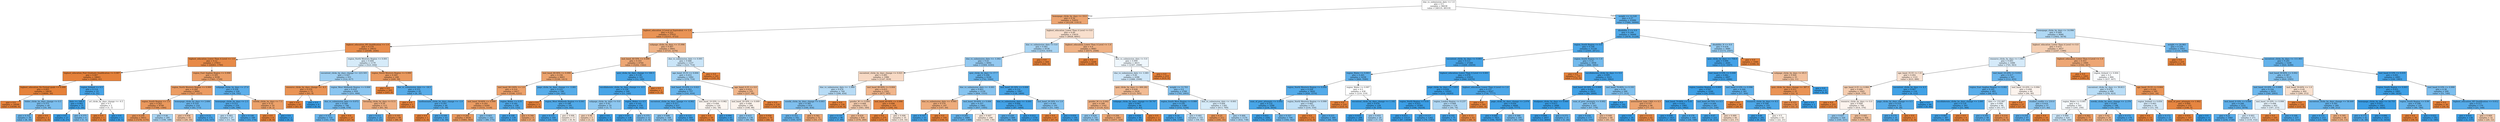 digraph Tree {
node [shape=box, style="filled", color="black"] ;
0 [label="due_vs_submission_date <= 1.0\ngini = 0.5\nsamples = 96638\nvalue = [48319, 48319]", fillcolor="#e5813900"] ;
1 [label="homepage_clicks_by_days <= 19.0\ngini = 0.34\nsamples = 52652\nvalue = [41239, 11413]", fillcolor="#e58139b8"] ;
0 -> 1 [labeldistance=2.5, labelangle=45, headlabel="True"] ;
2 [label="highest_education_A Level or Equivalent <= 1.0\ngini = 0.222\nsamples = 37033\nvalue = [32311, 4722]", fillcolor="#e58139da"] ;
1 -> 2 ;
3 [label="highest_education_HE Qualification <= 1.0\ngini = 0.154\nsamples = 29032\nvalue = [26586, 2446]", fillcolor="#e58139e8"] ;
2 -> 3 ;
4 [label="highest_education_Lower Than A Level <= 1.0\ngini = 0.12\nsamples = 27853\nvalue = [26063, 1790]", fillcolor="#e58139ed"] ;
3 -> 4 ;
5 [label="highest_education_Post Graduate Qualification <= 0.997\ngini = 0.007\nsamples = 18663\nvalue = [18602, 61]", fillcolor="#e58139fe"] ;
4 -> 5 ;
6 [label="highest_education_No Formal quals <= 0.999\ngini = 0.003\nsamples = 18630\nvalue = [18600, 30]", fillcolor="#e58139ff"] ;
5 -> 6 ;
7 [label="gini = 0.0\nsamples = 18590\nvalue = [18590, 0]", fillcolor="#e58139ff"] ;
6 -> 7 ;
8 [label="folder_clicks_by_days_change <= 0.5\ngini = 0.375\nsamples = 40\nvalue = [10, 30]", fillcolor="#399de5aa"] ;
6 -> 8 ;
9 [label="gini = 0.332\nsamples = 38\nvalue = [8, 30]", fillcolor="#399de5bb"] ;
8 -> 9 ;
10 [label="gini = 0.0\nsamples = 2\nvalue = [2, 0]", fillcolor="#e58139ff"] ;
8 -> 10 ;
11 [label="region_Ireland <= 0.5\ngini = 0.114\nsamples = 33\nvalue = [2, 31]", fillcolor="#399de5ef"] ;
5 -> 11 ;
12 [label="date <= 168.5\ngini = 0.062\nsamples = 31\nvalue = [1, 30]", fillcolor="#399de5f6"] ;
11 -> 12 ;
13 [label="gini = 0.0\nsamples = 27\nvalue = [0, 27]", fillcolor="#399de5ff"] ;
12 -> 13 ;
14 [label="gini = 0.375\nsamples = 4\nvalue = [1, 3]", fillcolor="#399de5aa"] ;
12 -> 14 ;
15 [label="url_clicks_by_days_change <= -0.5\ngini = 0.5\nsamples = 2\nvalue = [1, 1]", fillcolor="#e5813900"] ;
11 -> 15 ;
16 [label="gini = 0.0\nsamples = 1\nvalue = [1, 0]", fillcolor="#e58139ff"] ;
15 -> 16 ;
17 [label="gini = 0.0\nsamples = 1\nvalue = [0, 1]", fillcolor="#399de5ff"] ;
15 -> 17 ;
18 [label="region_East Anglian Region <= 0.998\ngini = 0.305\nsamples = 9190\nvalue = [7461, 1729]", fillcolor="#e58139c4"] ;
4 -> 18 ;
19 [label="region_North Western Region <= 0.999\ngini = 0.284\nsamples = 8964\nvalue = [7427, 1537]", fillcolor="#e58139ca"] ;
18 -> 19 ;
20 [label="region_South Region <= 1.0\ngini = 0.263\nsamples = 8748\nvalue = [7384, 1364]", fillcolor="#e58139d0"] ;
19 -> 20 ;
21 [label="gini = 0.239\nsamples = 8453\nvalue = [7278, 1175]", fillcolor="#e58139d6"] ;
20 -> 21 ;
22 [label="gini = 0.46\nsamples = 295\nvalue = [106, 189]", fillcolor="#399de570"] ;
20 -> 22 ;
23 [label="homepage_clicks_by_days <= 2.606\ngini = 0.319\nsamples = 216\nvalue = [43, 173]", fillcolor="#399de5c0"] ;
19 -> 23 ;
24 [label="gini = 0.458\nsamples = 45\nvalue = [29, 16]", fillcolor="#e5813972"] ;
23 -> 24 ;
25 [label="gini = 0.15\nsamples = 171\nvalue = [14, 157]", fillcolor="#399de5e8"] ;
23 -> 25 ;
26 [label="subpage_clicks_by_days <= 27.0\ngini = 0.256\nsamples = 226\nvalue = [34, 192]", fillcolor="#399de5d2"] ;
18 -> 26 ;
27 [label="homepage_clicks_by_days <= 2.5\ngini = 0.212\nsamples = 216\nvalue = [26, 190]", fillcolor="#399de5dc"] ;
26 -> 27 ;
28 [label="gini = 0.483\nsamples = 27\nvalue = [11, 16]", fillcolor="#399de550"] ;
27 -> 28 ;
29 [label="gini = 0.146\nsamples = 189\nvalue = [15, 174]", fillcolor="#399de5e9"] ;
27 -> 29 ;
30 [label="ouwiki_clicks_by_days <= 7.5\ngini = 0.32\nsamples = 10\nvalue = [8, 2]", fillcolor="#e58139bf"] ;
26 -> 30 ;
31 [label="gini = 0.0\nsamples = 8\nvalue = [8, 0]", fillcolor="#e58139ff"] ;
30 -> 31 ;
32 [label="gini = 0.0\nsamples = 2\nvalue = [0, 2]", fillcolor="#399de5ff"] ;
30 -> 32 ;
33 [label="region_North Western Region <= 0.001\ngini = 0.494\nsamples = 1179\nvalue = [523, 656]", fillcolor="#399de534"] ;
3 -> 33 ;
34 [label="oucontent_clicks_by_days_change <= -223.505\ngini = 0.447\nsamples = 931\nvalue = [314, 617]", fillcolor="#399de57d"] ;
33 -> 34 ;
35 [label="resource_clicks_by_days_change <= -4.5\ngini = 0.219\nsamples = 72\nvalue = [63, 9]", fillcolor="#e58139db"] ;
34 -> 35 ;
36 [label="gini = 0.0\nsamples = 63\nvalue = [63, 0]", fillcolor="#e58139ff"] ;
35 -> 36 ;
37 [label="gini = 0.0\nsamples = 9\nvalue = [0, 9]", fillcolor="#399de5ff"] ;
35 -> 37 ;
38 [label="region_West Midlands Region <= 0.008\ngini = 0.414\nsamples = 859\nvalue = [251, 608]", fillcolor="#399de596"] ;
34 -> 38 ;
39 [label="due_vs_submission_date <= 0.072\ngini = 0.349\nsamples = 746\nvalue = [168, 578]", fillcolor="#399de5b5"] ;
38 -> 39 ;
40 [label="gini = 0.315\nsamples = 719\nvalue = [141, 578]", fillcolor="#399de5c1"] ;
39 -> 40 ;
41 [label="gini = 0.0\nsamples = 27\nvalue = [27, 0]", fillcolor="#e58139ff"] ;
39 -> 41 ;
42 [label="forumng_clicks_by_days <= 0.11\ngini = 0.39\nsamples = 113\nvalue = [83, 30]", fillcolor="#e58139a3"] ;
38 -> 42 ;
43 [label="gini = 0.211\nsamples = 25\nvalue = [3, 22]", fillcolor="#399de5dc"] ;
42 -> 43 ;
44 [label="gini = 0.165\nsamples = 88\nvalue = [80, 8]", fillcolor="#e58139e6"] ;
42 -> 44 ;
45 [label="region_North Western Region <= 0.999\ngini = 0.265\nsamples = 248\nvalue = [209, 39]", fillcolor="#e58139cf"] ;
33 -> 45 ;
46 [label="gini = 0.0\nsamples = 203\nvalue = [203, 0]", fillcolor="#e58139ff"] ;
45 -> 46 ;
47 [label="due_vs_submission_date <= -18.5\ngini = 0.231\nsamples = 45\nvalue = [6, 39]", fillcolor="#399de5d8"] ;
45 -> 47 ;
48 [label="gini = 0.0\nsamples = 1\nvalue = [1, 0]", fillcolor="#e58139ff"] ;
47 -> 48 ;
49 [label="ouelluminate_clicks_by_days_change <= -1.0\ngini = 0.201\nsamples = 44\nvalue = [5, 39]", fillcolor="#399de5de"] ;
47 -> 49 ;
50 [label="gini = 0.0\nsamples = 1\nvalue = [1, 0]", fillcolor="#e58139ff"] ;
49 -> 50 ;
51 [label="gini = 0.169\nsamples = 43\nvalue = [4, 39]", fillcolor="#399de5e5"] ;
49 -> 51 ;
52 [label="subpage_clicks_by_days <= 15.996\ngini = 0.407\nsamples = 8001\nvalue = [5725, 2276]", fillcolor="#e581399a"] ;
2 -> 52 ;
53 [label="imd_band_40-50% <= 0.999\ngini = 0.355\nsamples = 6764\nvalue = [5202, 1562]", fillcolor="#e58139b2"] ;
52 -> 53 ;
54 [label="imd_band_80-90% <= 0.999\ngini = 0.336\nsamples = 6603\nvalue = [5190, 1413]", fillcolor="#e58139ba"] ;
53 -> 54 ;
55 [label="imd_band_90-100% <= 1.0\ngini = 0.314\nsamples = 6417\nvalue = [5166, 1251]", fillcolor="#e58139c1"] ;
54 -> 55 ;
56 [label="imd_band_50-60% <= 0.999\ngini = 0.293\nsamples = 6269\nvalue = [5151, 1118]", fillcolor="#e58139c8"] ;
55 -> 56 ;
57 [label="gini = 0.264\nsamples = 6026\nvalue = [5083, 943]", fillcolor="#e58139d0"] ;
56 -> 57 ;
58 [label="gini = 0.403\nsamples = 243\nvalue = [68, 175]", fillcolor="#399de59c"] ;
56 -> 58 ;
59 [label="region_Wales <= 0.01\ngini = 0.182\nsamples = 148\nvalue = [15, 133]", fillcolor="#399de5e2"] ;
55 -> 59 ;
60 [label="gini = 0.108\nsamples = 139\nvalue = [8, 131]", fillcolor="#399de5ef"] ;
59 -> 60 ;
61 [label="gini = 0.346\nsamples = 9\nvalue = [7, 2]", fillcolor="#e58139b6"] ;
59 -> 61 ;
62 [label="page_clicks_by_days_change <= -3.081\ngini = 0.225\nsamples = 186\nvalue = [24, 162]", fillcolor="#399de5d9"] ;
54 -> 62 ;
63 [label="gini = 0.0\nsamples = 5\nvalue = [5, 0]", fillcolor="#e58139ff"] ;
62 -> 63 ;
64 [label="region_West Midlands Region <= 0.041\ngini = 0.188\nsamples = 181\nvalue = [19, 162]", fillcolor="#399de5e1"] ;
62 -> 64 ;
65 [label="gini = 0.115\nsamples = 164\nvalue = [10, 154]", fillcolor="#399de5ee"] ;
64 -> 65 ;
66 [label="gini = 0.498\nsamples = 17\nvalue = [9, 8]", fillcolor="#e581391c"] ;
64 -> 66 ;
67 [label="quiz_clicks_by_days_change <= 160.5\ngini = 0.138\nsamples = 161\nvalue = [12, 149]", fillcolor="#399de5ea"] ;
53 -> 67 ;
68 [label="oucollaborate_clicks_by_days_change <= -0.5\ngini = 0.128\nsamples = 160\nvalue = [11, 149]", fillcolor="#399de5ec"] ;
67 -> 68 ;
69 [label="subpage_clicks_by_days <= 9.0\ngini = 0.42\nsamples = 10\nvalue = [3, 7]", fillcolor="#399de592"] ;
68 -> 69 ;
70 [label="gini = 0.48\nsamples = 5\nvalue = [3, 2]", fillcolor="#e5813955"] ;
69 -> 70 ;
71 [label="gini = 0.0\nsamples = 5\nvalue = [0, 5]", fillcolor="#399de5ff"] ;
69 -> 71 ;
72 [label="region_Wales <= 0.5\ngini = 0.101\nsamples = 150\nvalue = [8, 142]", fillcolor="#399de5f1"] ;
68 -> 72 ;
73 [label="gini = 0.07\nsamples = 138\nvalue = [5, 133]", fillcolor="#399de5f5"] ;
72 -> 73 ;
74 [label="gini = 0.375\nsamples = 12\nvalue = [3, 9]", fillcolor="#399de5aa"] ;
72 -> 74 ;
75 [label="gini = 0.0\nsamples = 1\nvalue = [1, 0]", fillcolor="#e58139ff"] ;
67 -> 75 ;
76 [label="due_vs_submission_date <= 0.001\ngini = 0.488\nsamples = 1237\nvalue = [523, 714]", fillcolor="#399de544"] ;
52 -> 76 ;
77 [label="age_band_35-55 <= 0.004\ngini = 0.453\nsamples = 1092\nvalue = [378, 714]", fillcolor="#399de578"] ;
76 -> 77 ;
78 [label="imd_band_10-20% <= 0.021\ngini = 0.303\nsamples = 757\nvalue = [141, 616]", fillcolor="#399de5c5"] ;
77 -> 78 ;
79 [label="oucontent_clicks_by_days_change <= -4.062\ngini = 0.217\nsamples = 637\nvalue = [79, 558]", fillcolor="#399de5db"] ;
78 -> 79 ;
80 [label="gini = 0.408\nsamples = 168\nvalue = [48, 120]", fillcolor="#399de599"] ;
79 -> 80 ;
81 [label="gini = 0.123\nsamples = 469\nvalue = [31, 438]", fillcolor="#399de5ed"] ;
79 -> 81 ;
82 [label="imd_band_10-20% <= 0.982\ngini = 0.499\nsamples = 120\nvalue = [62, 58]", fillcolor="#e5813910"] ;
78 -> 82 ;
83 [label="gini = 0.0\nsamples = 59\nvalue = [59, 0]", fillcolor="#e58139ff"] ;
82 -> 83 ;
84 [label="gini = 0.094\nsamples = 61\nvalue = [3, 58]", fillcolor="#399de5f2"] ;
82 -> 84 ;
85 [label="age_band_0-35 <= 0.0\ngini = 0.414\nsamples = 335\nvalue = [237, 98]", fillcolor="#e5813996"] ;
77 -> 85 ;
86 [label="imd_band_20-30% <= 0.009\ngini = 0.499\nsamples = 206\nvalue = [108, 98]", fillcolor="#e5813918"] ;
85 -> 86 ;
87 [label="gini = 0.415\nsamples = 136\nvalue = [40, 96]", fillcolor="#399de595"] ;
86 -> 87 ;
88 [label="gini = 0.056\nsamples = 70\nvalue = [68, 2]", fillcolor="#e58139f8"] ;
86 -> 88 ;
89 [label="gini = 0.0\nsamples = 129\nvalue = [129, 0]", fillcolor="#e58139ff"] ;
85 -> 89 ;
90 [label="gini = 0.0\nsamples = 145\nvalue = [145, 0]", fillcolor="#e58139ff"] ;
76 -> 90 ;
91 [label="highest_education_Lower Than A Level <= 0.0\ngini = 0.49\nsamples = 15619\nvalue = [8928, 6691]", fillcolor="#e5813940"] ;
1 -> 91 ;
92 [label="due_vs_submission_date <= 0.0\ngini = 0.461\nsamples = 6536\nvalue = [2353, 4183]", fillcolor="#399de570"] ;
91 -> 92 ;
93 [label="due_vs_submission_date <= -1.002\ngini = 0.43\nsamples = 6092\nvalue = [1909, 4183]", fillcolor="#399de58b"] ;
92 -> 93 ;
94 [label="oucontent_clicks_by_days_change <= 0.021\ngini = 0.485\nsamples = 1986\nvalue = [1167, 819]", fillcolor="#e581394c"] ;
93 -> 94 ;
95 [label="due_vs_submission_date <= -1.989\ngini = 0.476\nsamples = 744\nvalue = [290, 454]", fillcolor="#399de55c"] ;
94 -> 95 ;
96 [label="ouwiki_clicks_by_days_change <= 0.003\ngini = 0.385\nsamples = 614\nvalue = [160, 454]", fillcolor="#399de5a5"] ;
95 -> 96 ;
97 [label="gini = 0.312\nsamples = 542\nvalue = [105, 437]", fillcolor="#399de5c2"] ;
96 -> 97 ;
98 [label="gini = 0.361\nsamples = 72\nvalue = [55, 17]", fillcolor="#e58139b0"] ;
96 -> 98 ;
99 [label="gini = 0.0\nsamples = 130\nvalue = [130, 0]", fillcolor="#e58139ff"] ;
95 -> 99 ;
100 [label="imd_band_80-90% <= 0.004\ngini = 0.415\nsamples = 1242\nvalue = [877, 365]", fillcolor="#e5813995"] ;
94 -> 100 ;
101 [label="gender_M <= 0.004\ngini = 0.468\nsamples = 932\nvalue = [583, 349]", fillcolor="#e5813966"] ;
100 -> 101 ;
102 [label="gini = 0.135\nsamples = 96\nvalue = [7, 89]", fillcolor="#399de5eb"] ;
101 -> 102 ;
103 [label="gini = 0.429\nsamples = 836\nvalue = [576, 260]", fillcolor="#e581398c"] ;
101 -> 103 ;
104 [label="imd_band_80-90% <= 0.998\ngini = 0.098\nsamples = 310\nvalue = [294, 16]", fillcolor="#e58139f1"] ;
100 -> 104 ;
105 [label="gini = 0.0\nsamples = 275\nvalue = [275, 0]", fillcolor="#e58139ff"] ;
104 -> 105 ;
106 [label="gini = 0.496\nsamples = 35\nvalue = [19, 16]", fillcolor="#e5813928"] ;
104 -> 106 ;
107 [label="quiz_clicks_by_days <= 17.7\ngini = 0.296\nsamples = 4106\nvalue = [742, 3364]", fillcolor="#399de5c7"] ;
93 -> 107 ;
108 [label="due_vs_submission_date <= -0.001\ngini = 0.403\nsamples = 2159\nvalue = [604, 1555]", fillcolor="#399de59c"] ;
107 -> 108 ;
109 [label="due_vs_submission_date <= -0.991\ngini = 0.379\nsamples = 197\nvalue = [147, 50]", fillcolor="#e58139a8"] ;
108 -> 109 ;
110 [label="gini = 0.107\nsamples = 53\nvalue = [3, 50]", fillcolor="#399de5f0"] ;
109 -> 110 ;
111 [label="gini = 0.0\nsamples = 144\nvalue = [144, 0]", fillcolor="#e58139ff"] ;
109 -> 111 ;
112 [label="imd_band_50-60% <= 0.006\ngini = 0.357\nsamples = 1962\nvalue = [457, 1505]", fillcolor="#399de5b2"] ;
108 -> 112 ;
113 [label="gini = 0.293\nsamples = 1666\nvalue = [297, 1369]", fillcolor="#399de5c8"] ;
112 -> 113 ;
114 [label="gini = 0.497\nsamples = 296\nvalue = [160, 136]", fillcolor="#e5813926"] ;
112 -> 114 ;
115 [label="imd_band_20-30% <= 0.008\ngini = 0.132\nsamples = 1947\nvalue = [138, 1809]", fillcolor="#399de5ec"] ;
107 -> 115 ;
116 [label="due_vs_submission_date <= -0.001\ngini = 0.094\nsamples = 1756\nvalue = [87, 1669]", fillcolor="#399de5f2"] ;
115 -> 116 ;
117 [label="gini = 0.229\nsamples = 606\nvalue = [80, 526]", fillcolor="#399de5d8"] ;
116 -> 117 ;
118 [label="gini = 0.012\nsamples = 1150\nvalue = [7, 1143]", fillcolor="#399de5fd"] ;
116 -> 118 ;
119 [label="imd_band_20-30% <= 1.0\ngini = 0.391\nsamples = 191\nvalue = [51, 140]", fillcolor="#399de5a2"] ;
115 -> 119 ;
120 [label="gini = 0.0\nsamples = 47\nvalue = [47, 0]", fillcolor="#e58139ff"] ;
119 -> 120 ;
121 [label="gini = 0.054\nsamples = 144\nvalue = [4, 140]", fillcolor="#399de5f8"] ;
119 -> 121 ;
122 [label="gini = 0.0\nsamples = 444\nvalue = [444, 0]", fillcolor="#e58139ff"] ;
92 -> 122 ;
123 [label="highest_education_Lower Than A Level <= 1.0\ngini = 0.4\nsamples = 9083\nvalue = [6575, 2508]", fillcolor="#e581399e"] ;
91 -> 123 ;
124 [label="gini = 0.0\nsamples = 4268\nvalue = [4268, 0]", fillcolor="#e58139ff"] ;
123 -> 124 ;
125 [label="due_vs_submission_date <= 0.0\ngini = 0.499\nsamples = 4815\nvalue = [2307, 2508]", fillcolor="#399de514"] ;
123 -> 125 ;
126 [label="due_vs_submission_date <= -1.001\ngini = 0.49\nsamples = 4396\nvalue = [1888, 2508]", fillcolor="#399de53f"] ;
125 -> 126 ;
127 [label="quiz_clicks_by_days <= 400.282\ngini = 0.428\nsamples = 1628\nvalue = [1123, 505]", fillcolor="#e581398c"] ;
126 -> 127 ;
128 [label="gender_M <= 0.002\ngini = 0.398\nsamples = 1542\nvalue = [1120, 422]", fillcolor="#e581399f"] ;
127 -> 128 ;
129 [label="gini = 0.424\nsamples = 141\nvalue = [43, 98]", fillcolor="#399de58f"] ;
128 -> 129 ;
130 [label="gini = 0.356\nsamples = 1401\nvalue = [1077, 324]", fillcolor="#e58139b2"] ;
128 -> 130 ;
131 [label="subpage_clicks_by_days_change <= 59.747\ngini = 0.067\nsamples = 86\nvalue = [3, 83]", fillcolor="#399de5f6"] ;
127 -> 131 ;
132 [label="gini = 0.024\nsamples = 84\nvalue = [1, 83]", fillcolor="#399de5fc"] ;
131 -> 132 ;
133 [label="gini = 0.0\nsamples = 2\nvalue = [2, 0]", fillcolor="#e58139ff"] ;
131 -> 133 ;
134 [label="weight <= 12.703\ngini = 0.4\nsamples = 2768\nvalue = [765, 2003]", fillcolor="#399de59e"] ;
126 -> 134 ;
135 [label="region_South West Region <= 0.089\ngini = 0.195\nsamples = 1386\nvalue = [152, 1234]", fillcolor="#399de5e0"] ;
134 -> 135 ;
136 [label="gini = 0.14\nsamples = 1243\nvalue = [94, 1149]", fillcolor="#399de5ea"] ;
135 -> 136 ;
137 [label="gini = 0.482\nsamples = 143\nvalue = [58, 85]", fillcolor="#399de551"] ;
135 -> 137 ;
138 [label="due_vs_submission_date <= -0.001\ngini = 0.494\nsamples = 1382\nvalue = [613, 769]", fillcolor="#399de534"] ;
134 -> 138 ;
139 [label="gini = 0.25\nsamples = 212\nvalue = [181, 31]", fillcolor="#e58139d3"] ;
138 -> 139 ;
140 [label="gini = 0.466\nsamples = 1170\nvalue = [432, 738]", fillcolor="#399de56a"] ;
138 -> 140 ;
141 [label="gini = 0.0\nsamples = 419\nvalue = [419, 0]", fillcolor="#e58139ff"] ;
125 -> 141 ;
142 [label="weight <= 12.528\ngini = 0.27\nsamples = 43986\nvalue = [7080, 36906]", fillcolor="#399de5ce"] ;
0 -> 142 [labeldistance=2.5, labelangle=-45, headlabel="False"] ;
143 [label="disability_Y <= 0.0\ngini = 0.189\nsamples = 34906\nvalue = [3678, 31228]", fillcolor="#399de5e1"] ;
142 -> 143 ;
144 [label="region_South Region <= 0.0\ngini = 0.148\nsamples = 31226\nvalue = [2505, 28721]", fillcolor="#399de5e9"] ;
143 -> 144 ;
145 [label="oucontent_clicks_by_days <= 9.993\ngini = 0.111\nsamples = 27268\nvalue = [1609, 25659]", fillcolor="#399de5ef"] ;
144 -> 145 ;
146 [label="region_Wales <= 0.003\ngini = 0.265\nsamples = 4258\nvalue = [669, 3589]", fillcolor="#399de5cf"] ;
145 -> 146 ;
147 [label="region_North Western Region <= 0.004\ngini = 0.208\nsamples = 3820\nvalue = [450, 3370]", fillcolor="#399de5dd"] ;
146 -> 147 ;
148 [label="num_of_prev_attempts <= 0.002\ngini = 0.132\nsamples = 3288\nvalue = [234, 3054]", fillcolor="#399de5eb"] ;
147 -> 148 ;
149 [label="gini = 0.053\nsamples = 2582\nvalue = [70, 2512]", fillcolor="#399de5f8"] ;
148 -> 149 ;
150 [label="gini = 0.357\nsamples = 706\nvalue = [164, 542]", fillcolor="#399de5b2"] ;
148 -> 150 ;
151 [label="region_North Western Region <= 0.999\ngini = 0.482\nsamples = 532\nvalue = [216, 316]", fillcolor="#399de551"] ;
147 -> 151 ;
152 [label="gini = 0.0\nsamples = 172\nvalue = [172, 0]", fillcolor="#e58139ff"] ;
151 -> 152 ;
153 [label="gini = 0.215\nsamples = 360\nvalue = [44, 316]", fillcolor="#399de5db"] ;
151 -> 153 ;
154 [label="region_Wales <= 0.997\ngini = 0.5\nsamples = 438\nvalue = [219, 219]", fillcolor="#e5813900"] ;
146 -> 154 ;
155 [label="gini = 0.0\nsamples = 210\nvalue = [210, 0]", fillcolor="#e58139ff"] ;
154 -> 155 ;
156 [label="oucontent_clicks_by_days_change <= 1.192\ngini = 0.076\nsamples = 228\nvalue = [9, 219]", fillcolor="#399de5f5"] ;
154 -> 156 ;
157 [label="gini = 0.019\nsamples = 208\nvalue = [2, 206]", fillcolor="#399de5fd"] ;
156 -> 157 ;
158 [label="gini = 0.455\nsamples = 20\nvalue = [7, 13]", fillcolor="#399de576"] ;
156 -> 158 ;
159 [label="highest_education_Lower Than A Level <= 0.001\ngini = 0.078\nsamples = 23010\nvalue = [940, 22070]", fillcolor="#399de5f4"] ;
145 -> 159 ;
160 [label="page_clicks_by_days <= 7.053\ngini = 0.029\nsamples = 14503\nvalue = [210, 14293]", fillcolor="#399de5fb"] ;
159 -> 160 ;
161 [label="region_North Region <= 0.01\ngini = 0.023\nsamples = 14385\nvalue = [166, 14219]", fillcolor="#399de5fc"] ;
160 -> 161 ;
162 [label="gini = 0.013\nsamples = 13123\nvalue = [87, 13036]", fillcolor="#399de5fd"] ;
161 -> 162 ;
163 [label="gini = 0.117\nsamples = 1262\nvalue = [79, 1183]", fillcolor="#399de5ee"] ;
161 -> 163 ;
164 [label="region_London Region <= 0.237\ngini = 0.468\nsamples = 118\nvalue = [44, 74]", fillcolor="#399de567"] ;
160 -> 164 ;
165 [label="gini = 0.101\nsamples = 75\nvalue = [4, 71]", fillcolor="#399de5f1"] ;
164 -> 165 ;
166 [label="gini = 0.13\nsamples = 43\nvalue = [40, 3]", fillcolor="#e58139ec"] ;
164 -> 166 ;
167 [label="highest_education_Lower Than A Level <= 1.0\ngini = 0.157\nsamples = 8507\nvalue = [730, 7777]", fillcolor="#399de5e7"] ;
159 -> 167 ;
168 [label="gini = 0.0\nsamples = 501\nvalue = [501, 0]", fillcolor="#e58139ff"] ;
167 -> 168 ;
169 [label="page_clicks_by_days_change <= 2.078\ngini = 0.056\nsamples = 8006\nvalue = [229, 7777]", fillcolor="#399de5f7"] ;
167 -> 169 ;
170 [label="gini = 0.046\nsamples = 7821\nvalue = [184, 7637]", fillcolor="#399de5f9"] ;
169 -> 170 ;
171 [label="gini = 0.368\nsamples = 185\nvalue = [45, 140]", fillcolor="#399de5ad"] ;
169 -> 171 ;
172 [label="region_South Region <= 1.0\ngini = 0.35\nsamples = 3958\nvalue = [896, 3062]", fillcolor="#399de5b4"] ;
144 -> 172 ;
173 [label="gini = 0.0\nsamples = 735\nvalue = [735, 0]", fillcolor="#e58139ff"] ;
172 -> 173 ;
174 [label="oucollaborate_clicks_by_days <= 0.0\ngini = 0.095\nsamples = 3223\nvalue = [161, 3062]", fillcolor="#399de5f2"] ;
172 -> 174 ;
175 [label="imd_band_20-30% <= 0.008\ngini = 0.056\nsamples = 2933\nvalue = [84, 2849]", fillcolor="#399de5f7"] ;
174 -> 175 ;
176 [label="dualpane_clicks_by_days <= 4.049\ngini = 0.013\nsamples = 2688\nvalue = [17, 2671]", fillcolor="#399de5fd"] ;
175 -> 176 ;
177 [label="gini = 0.009\nsamples = 2657\nvalue = [12, 2645]", fillcolor="#399de5fe"] ;
176 -> 177 ;
178 [label="gini = 0.271\nsamples = 31\nvalue = [5, 26]", fillcolor="#399de5ce"] ;
176 -> 178 ;
179 [label="num_of_prev_attempts <= 0.002\ngini = 0.397\nsamples = 245\nvalue = [67, 178]", fillcolor="#399de59f"] ;
175 -> 179 ;
180 [label="gini = 0.218\nsamples = 177\nvalue = [22, 155]", fillcolor="#399de5db"] ;
179 -> 180 ;
181 [label="gini = 0.448\nsamples = 68\nvalue = [45, 23]", fillcolor="#e581397d"] ;
179 -> 181 ;
182 [label="imd_band_70-80% <= 0.193\ngini = 0.39\nsamples = 290\nvalue = [77, 213]", fillcolor="#399de5a3"] ;
174 -> 182 ;
183 [label="gini = 0.0\nsamples = 192\nvalue = [0, 192]", fillcolor="#399de5ff"] ;
182 -> 183 ;
184 [label="assessment_type_CMA <= 0.5\ngini = 0.337\nsamples = 98\nvalue = [77, 21]", fillcolor="#e58139b9"] ;
182 -> 184 ;
185 [label="gini = 0.0\nsamples = 16\nvalue = [0, 16]", fillcolor="#399de5ff"] ;
184 -> 185 ;
186 [label="gini = 0.115\nsamples = 82\nvalue = [77, 5]", fillcolor="#e58139ee"] ;
184 -> 186 ;
187 [label="disability_N <= 0.0\ngini = 0.434\nsamples = 3680\nvalue = [1173, 2507]", fillcolor="#399de588"] ;
143 -> 187 ;
188 [label="quiz_clicks_by_days <= 758.0\ngini = 0.096\nsamples = 2640\nvalue = [133, 2507]", fillcolor="#399de5f1"] ;
187 -> 188 ;
189 [label="imd_band_0-10% <= 0.008\ngini = 0.082\nsamples = 2607\nvalue = [111, 2496]", fillcolor="#399de5f4"] ;
188 -> 189 ;
190 [label="region_London Region <= 0.009\ngini = 0.047\nsamples = 2246\nvalue = [54, 2192]", fillcolor="#399de5f9"] ;
189 -> 190 ;
191 [label="imd_band_70-80% <= 0.01\ngini = 0.023\nsamples = 1985\nvalue = [23, 1962]", fillcolor="#399de5fc"] ;
190 -> 191 ;
192 [label="gini = 0.008\nsamples = 1821\nvalue = [7, 1814]", fillcolor="#399de5fe"] ;
191 -> 192 ;
193 [label="gini = 0.176\nsamples = 164\nvalue = [16, 148]", fillcolor="#399de5e3"] ;
191 -> 193 ;
194 [label="imd_band_60-70% <= 0.5\ngini = 0.209\nsamples = 261\nvalue = [31, 230]", fillcolor="#399de5dd"] ;
190 -> 194 ;
195 [label="gini = 0.07\nsamples = 221\nvalue = [8, 213]", fillcolor="#399de5f5"] ;
194 -> 195 ;
196 [label="gini = 0.489\nsamples = 40\nvalue = [23, 17]", fillcolor="#e5813943"] ;
194 -> 196 ;
197 [label="imd_band_0-10% <= 0.996\ngini = 0.266\nsamples = 361\nvalue = [57, 304]", fillcolor="#399de5cf"] ;
189 -> 197 ;
198 [label="gini = 0.0\nsamples = 26\nvalue = [26, 0]", fillcolor="#e58139ff"] ;
197 -> 198 ;
199 [label="resource_clicks_by_days <= 8.5\ngini = 0.168\nsamples = 335\nvalue = [31, 304]", fillcolor="#399de5e5"] ;
197 -> 199 ;
200 [label="gini = 0.06\nsamples = 292\nvalue = [9, 283]", fillcolor="#399de5f7"] ;
199 -> 200 ;
201 [label="gini = 0.5\nsamples = 43\nvalue = [22, 21]", fillcolor="#e581390c"] ;
199 -> 201 ;
202 [label="subpage_clicks_by_days <= 65.5\ngini = 0.444\nsamples = 33\nvalue = [22, 11]", fillcolor="#e581397f"] ;
188 -> 202 ;
203 [label="quiz_clicks_by_days_change <= 387.5\ngini = 0.211\nsamples = 25\nvalue = [22, 3]", fillcolor="#e58139dc"] ;
202 -> 203 ;
204 [label="gini = 0.153\nsamples = 24\nvalue = [22, 2]", fillcolor="#e58139e8"] ;
203 -> 204 ;
205 [label="gini = 0.0\nsamples = 1\nvalue = [0, 1]", fillcolor="#399de5ff"] ;
203 -> 205 ;
206 [label="gini = 0.0\nsamples = 8\nvalue = [0, 8]", fillcolor="#399de5ff"] ;
202 -> 206 ;
207 [label="gini = 0.0\nsamples = 1040\nvalue = [1040, 0]", fillcolor="#e58139ff"] ;
187 -> 207 ;
208 [label="homepage_clicks_by_days <= 14.996\ngini = 0.469\nsamples = 9080\nvalue = [3402, 5678]", fillcolor="#399de566"] ;
142 -> 208 ;
209 [label="highest_education_Lower Than A Level <= 0.0\ngini = 0.472\nsamples = 3637\nvalue = [2247, 1390]", fillcolor="#e5813961"] ;
208 -> 209 ;
210 [label="resource_clicks_by_days <= 1.991\ngini = 0.493\nsamples = 1688\nvalue = [745, 943]", fillcolor="#399de536"] ;
209 -> 210 ;
211 [label="age_band_35-55 <= 1.0\ngini = 0.492\nsamples = 1121\nvalue = [633, 488]", fillcolor="#e581393a"] ;
210 -> 211 ;
212 [label="age_band_0-35 <= 0.994\ngini = 0.468\nsamples = 1005\nvalue = [629, 376]", fillcolor="#e5813967"] ;
211 -> 212 ;
213 [label="gini = 0.0\nsamples = 215\nvalue = [215, 0]", fillcolor="#e58139ff"] ;
212 -> 213 ;
214 [label="resource_clicks_by_days <= 0.0\ngini = 0.499\nsamples = 790\nvalue = [414, 376]", fillcolor="#e5813917"] ;
212 -> 214 ;
215 [label="gini = 0.437\nsamples = 326\nvalue = [105, 221]", fillcolor="#399de586"] ;
214 -> 215 ;
216 [label="gini = 0.445\nsamples = 464\nvalue = [309, 155]", fillcolor="#e581397f"] ;
214 -> 216 ;
217 [label="oucontent_clicks_by_days <= 4.5\ngini = 0.067\nsamples = 116\nvalue = [4, 112]", fillcolor="#399de5f6"] ;
211 -> 217 ;
218 [label="page_clicks_by_days_change <= 0.5\ngini = 0.219\nsamples = 32\nvalue = [4, 28]", fillcolor="#399de5db"] ;
217 -> 218 ;
219 [label="gini = 0.175\nsamples = 31\nvalue = [3, 28]", fillcolor="#399de5e4"] ;
218 -> 219 ;
220 [label="gini = 0.0\nsamples = 1\nvalue = [1, 0]", fillcolor="#e58139ff"] ;
218 -> 220 ;
221 [label="gini = 0.0\nsamples = 84\nvalue = [0, 84]", fillcolor="#399de5ff"] ;
217 -> 221 ;
222 [label="imd_band_10-20% <= 0.032\ngini = 0.317\nsamples = 567\nvalue = [112, 455]", fillcolor="#399de5c0"] ;
210 -> 222 ;
223 [label="region_East Anglian Region <= 0.082\ngini = 0.242\nsamples = 483\nvalue = [68, 415]", fillcolor="#399de5d5"] ;
222 -> 223 ;
224 [label="oucollaborate_clicks_by_days_change <= 3.095\ngini = 0.119\nsamples = 393\nvalue = [25, 368]", fillcolor="#399de5ee"] ;
223 -> 224 ;
225 [label="gini = 0.093\nsamples = 387\nvalue = [19, 368]", fillcolor="#399de5f2"] ;
224 -> 225 ;
226 [label="gini = 0.0\nsamples = 6\nvalue = [6, 0]", fillcolor="#e58139ff"] ;
224 -> 226 ;
227 [label="date <= 152.887\ngini = 0.499\nsamples = 90\nvalue = [43, 47]", fillcolor="#399de516"] ;
223 -> 227 ;
228 [label="gini = 0.245\nsamples = 49\nvalue = [7, 42]", fillcolor="#399de5d4"] ;
227 -> 228 ;
229 [label="gini = 0.214\nsamples = 41\nvalue = [36, 5]", fillcolor="#e58139dc"] ;
227 -> 229 ;
230 [label="imd_band_10-20% <= 0.994\ngini = 0.499\nsamples = 84\nvalue = [44, 40]", fillcolor="#e5813917"] ;
222 -> 230 ;
231 [label="gini = 0.0\nsamples = 27\nvalue = [27, 0]", fillcolor="#e58139ff"] ;
230 -> 231 ;
232 [label="studied_credits <= 210.0\ngini = 0.419\nsamples = 57\nvalue = [17, 40]", fillcolor="#399de593"] ;
230 -> 232 ;
233 [label="gini = 0.254\nsamples = 47\nvalue = [7, 40]", fillcolor="#399de5d2"] ;
232 -> 233 ;
234 [label="gini = 0.0\nsamples = 10\nvalue = [10, 0]", fillcolor="#e58139ff"] ;
232 -> 234 ;
235 [label="highest_education_Lower Than A Level <= 1.0\ngini = 0.353\nsamples = 1949\nvalue = [1502, 447]", fillcolor="#e58139b3"] ;
209 -> 235 ;
236 [label="gini = 0.0\nsamples = 1065\nvalue = [1065, 0]", fillcolor="#e58139ff"] ;
235 -> 236 ;
237 [label="region_Ireland <= 0.004\ngini = 0.5\nsamples = 884\nvalue = [437, 447]", fillcolor="#399de506"] ;
235 -> 237 ;
238 [label="oucontent_clicks_by_days <= 39.813\ngini = 0.478\nsamples = 699\nvalue = [276, 423]", fillcolor="#399de559"] ;
237 -> 238 ;
239 [label="region_Wales <= 0.001\ngini = 0.5\nsamples = 501\nvalue = [245, 256]", fillcolor="#399de50b"] ;
238 -> 239 ;
240 [label="gini = 0.489\nsamples = 424\nvalue = [180, 244]", fillcolor="#399de543"] ;
239 -> 240 ;
241 [label="gini = 0.263\nsamples = 77\nvalue = [65, 12]", fillcolor="#e58139d0"] ;
239 -> 241 ;
242 [label="ouwiki_clicks_by_days_change <= -2.376\ngini = 0.264\nsamples = 198\nvalue = [31, 167]", fillcolor="#399de5d0"] ;
238 -> 242 ;
243 [label="gini = 0.42\nsamples = 20\nvalue = [14, 6]", fillcolor="#e5813992"] ;
242 -> 243 ;
244 [label="gini = 0.173\nsamples = 178\nvalue = [17, 161]", fillcolor="#399de5e4"] ;
242 -> 244 ;
245 [label="age_band_35-55 <= 0.004\ngini = 0.226\nsamples = 185\nvalue = [161, 24]", fillcolor="#e58139d9"] ;
237 -> 245 ;
246 [label="region_Ireland <= 0.656\ngini = 0.493\nsamples = 34\nvalue = [15, 19]", fillcolor="#399de536"] ;
245 -> 246 ;
247 [label="gini = 0.0\nsamples = 13\nvalue = [13, 0]", fillcolor="#e58139ff"] ;
246 -> 247 ;
248 [label="gini = 0.172\nsamples = 21\nvalue = [2, 19]", fillcolor="#399de5e4"] ;
246 -> 248 ;
249 [label="num_of_prev_attempts <= 1.902\ngini = 0.064\nsamples = 151\nvalue = [146, 5]", fillcolor="#e58139f6"] ;
245 -> 249 ;
250 [label="gini = 0.014\nsamples = 147\nvalue = [146, 1]", fillcolor="#e58139fd"] ;
249 -> 250 ;
251 [label="gini = 0.0\nsamples = 4\nvalue = [0, 4]", fillcolor="#399de5ff"] ;
249 -> 251 ;
252 [label="weight <= 24.983\ngini = 0.334\nsamples = 5443\nvalue = [1155, 4288]", fillcolor="#399de5ba"] ;
208 -> 252 ;
253 [label="gini = 0.0\nsamples = 235\nvalue = [235, 0]", fillcolor="#e58139ff"] ;
252 -> 253 ;
254 [label="oucontent_clicks_by_days <= 111.903\ngini = 0.291\nsamples = 5208\nvalue = [920, 4288]", fillcolor="#399de5c8"] ;
252 -> 254 ;
255 [label="imd_band_50-60% <= 0.002\ngini = 0.387\nsamples = 3125\nvalue = [820, 2305]", fillcolor="#399de5a4"] ;
254 -> 255 ;
256 [label="imd_band_10-20% <= 0.008\ngini = 0.326\nsamples = 2633\nvalue = [540, 2093]", fillcolor="#399de5bd"] ;
255 -> 256 ;
257 [label="imd_band_0-10% <= 0.008\ngini = 0.266\nsamples = 2231\nvalue = [353, 1878]", fillcolor="#399de5cf"] ;
256 -> 257 ;
258 [label="gini = 0.21\nsamples = 1960\nvalue = [234, 1726]", fillcolor="#399de5dc"] ;
257 -> 258 ;
259 [label="gini = 0.493\nsamples = 271\nvalue = [119, 152]", fillcolor="#399de537"] ;
257 -> 259 ;
260 [label="imd_band_10-20% <= 0.998\ngini = 0.498\nsamples = 402\nvalue = [187, 215]", fillcolor="#399de521"] ;
256 -> 260 ;
261 [label="gini = 0.0\nsamples = 165\nvalue = [165, 0]", fillcolor="#e58139ff"] ;
260 -> 261 ;
262 [label="gini = 0.168\nsamples = 237\nvalue = [22, 215]", fillcolor="#399de5e5"] ;
260 -> 262 ;
263 [label="imd_band_50-60% <= 1.0\ngini = 0.49\nsamples = 492\nvalue = [280, 212]", fillcolor="#e581393e"] ;
255 -> 263 ;
264 [label="gini = 0.0\nsamples = 232\nvalue = [232, 0]", fillcolor="#e58139ff"] ;
263 -> 264 ;
265 [label="oucontent_clicks_by_days_change <= 58.449\ngini = 0.301\nsamples = 260\nvalue = [48, 212]", fillcolor="#399de5c5"] ;
263 -> 265 ;
266 [label="gini = 0.115\nsamples = 212\nvalue = [13, 199]", fillcolor="#399de5ee"] ;
265 -> 266 ;
267 [label="gini = 0.395\nsamples = 48\nvalue = [35, 13]", fillcolor="#e58139a0"] ;
265 -> 267 ;
268 [label="imd_band_0-10% <= 0.035\ngini = 0.091\nsamples = 2083\nvalue = [100, 1983]", fillcolor="#399de5f2"] ;
254 -> 268 ;
269 [label="region_South Region <= 0.003\ngini = 0.051\nsamples = 1883\nvalue = [49, 1834]", fillcolor="#399de5f8"] ;
268 -> 269 ;
270 [label="homepage_clicks_by_days <= 16.755\ngini = 0.011\nsamples = 1663\nvalue = [9, 1654]", fillcolor="#399de5fe"] ;
269 -> 270 ;
271 [label="gini = 0.172\nsamples = 42\nvalue = [4, 38]", fillcolor="#399de5e4"] ;
270 -> 271 ;
272 [label="gini = 0.006\nsamples = 1621\nvalue = [5, 1616]", fillcolor="#399de5fe"] ;
270 -> 272 ;
273 [label="region_South Region <= 0.99\ngini = 0.298\nsamples = 220\nvalue = [40, 180]", fillcolor="#399de5c6"] ;
269 -> 273 ;
274 [label="gini = 0.0\nsamples = 38\nvalue = [38, 0]", fillcolor="#e58139ff"] ;
273 -> 274 ;
275 [label="gini = 0.022\nsamples = 182\nvalue = [2, 180]", fillcolor="#399de5fc"] ;
273 -> 275 ;
276 [label="imd_band_0-10% <= 0.999\ngini = 0.38\nsamples = 200\nvalue = [51, 149]", fillcolor="#399de5a8"] ;
268 -> 276 ;
277 [label="gini = 0.0\nsamples = 30\nvalue = [30, 0]", fillcolor="#e58139ff"] ;
276 -> 277 ;
278 [label="highest_education_HE Qualification <= 0.012\ngini = 0.217\nsamples = 170\nvalue = [21, 149]", fillcolor="#399de5db"] ;
276 -> 278 ;
279 [label="gini = 0.014\nsamples = 138\nvalue = [1, 137]", fillcolor="#399de5fd"] ;
278 -> 279 ;
280 [label="gini = 0.469\nsamples = 32\nvalue = [20, 12]", fillcolor="#e5813966"] ;
278 -> 280 ;
}